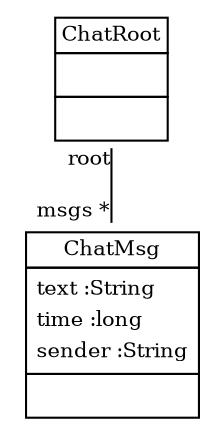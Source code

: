 
 digraph ClassDiagram {
    node [shape = none, fontsize = 10]; 
    edge [fontsize = 10];
    
    
    _ChatRoot [label=<<table border='0' cellborder='1' cellspacing='0'> <tr> <td HREF="../examples/org/sdmlib/examples/replication/ChatRoot.java">ChatRoot</td> </tr> <tr><td><table border='0' cellborder='0' cellspacing='0'> <tr><td> </td></tr> </table></td></tr> <tr><td><table border='0' cellborder='0' cellspacing='0'> <tr><td> </td></tr> </table></td></tr> </table>>];
    _ChatMsg [label=<<table border='0' cellborder='1' cellspacing='0'> <tr> <td HREF="../examples/org/sdmlib/examples/replication/ChatMsg.java">ChatMsg</td> </tr> <tr><td><table border='0' cellborder='0' cellspacing='0'> <tr><td align='left'>text :String</td></tr> <tr><td align='left'>time :long</td></tr> <tr><td align='left'>sender :String</td></tr>  </table></td></tr> <tr><td><table border='0' cellborder='0' cellspacing='0'> <tr><td> </td></tr> </table></td></tr> </table>>];
    
    
    
    _ChatRoot -> _ChatMsg [headlabel = "msgs *" taillabel = "root" arrowhead = "none" ];
}
